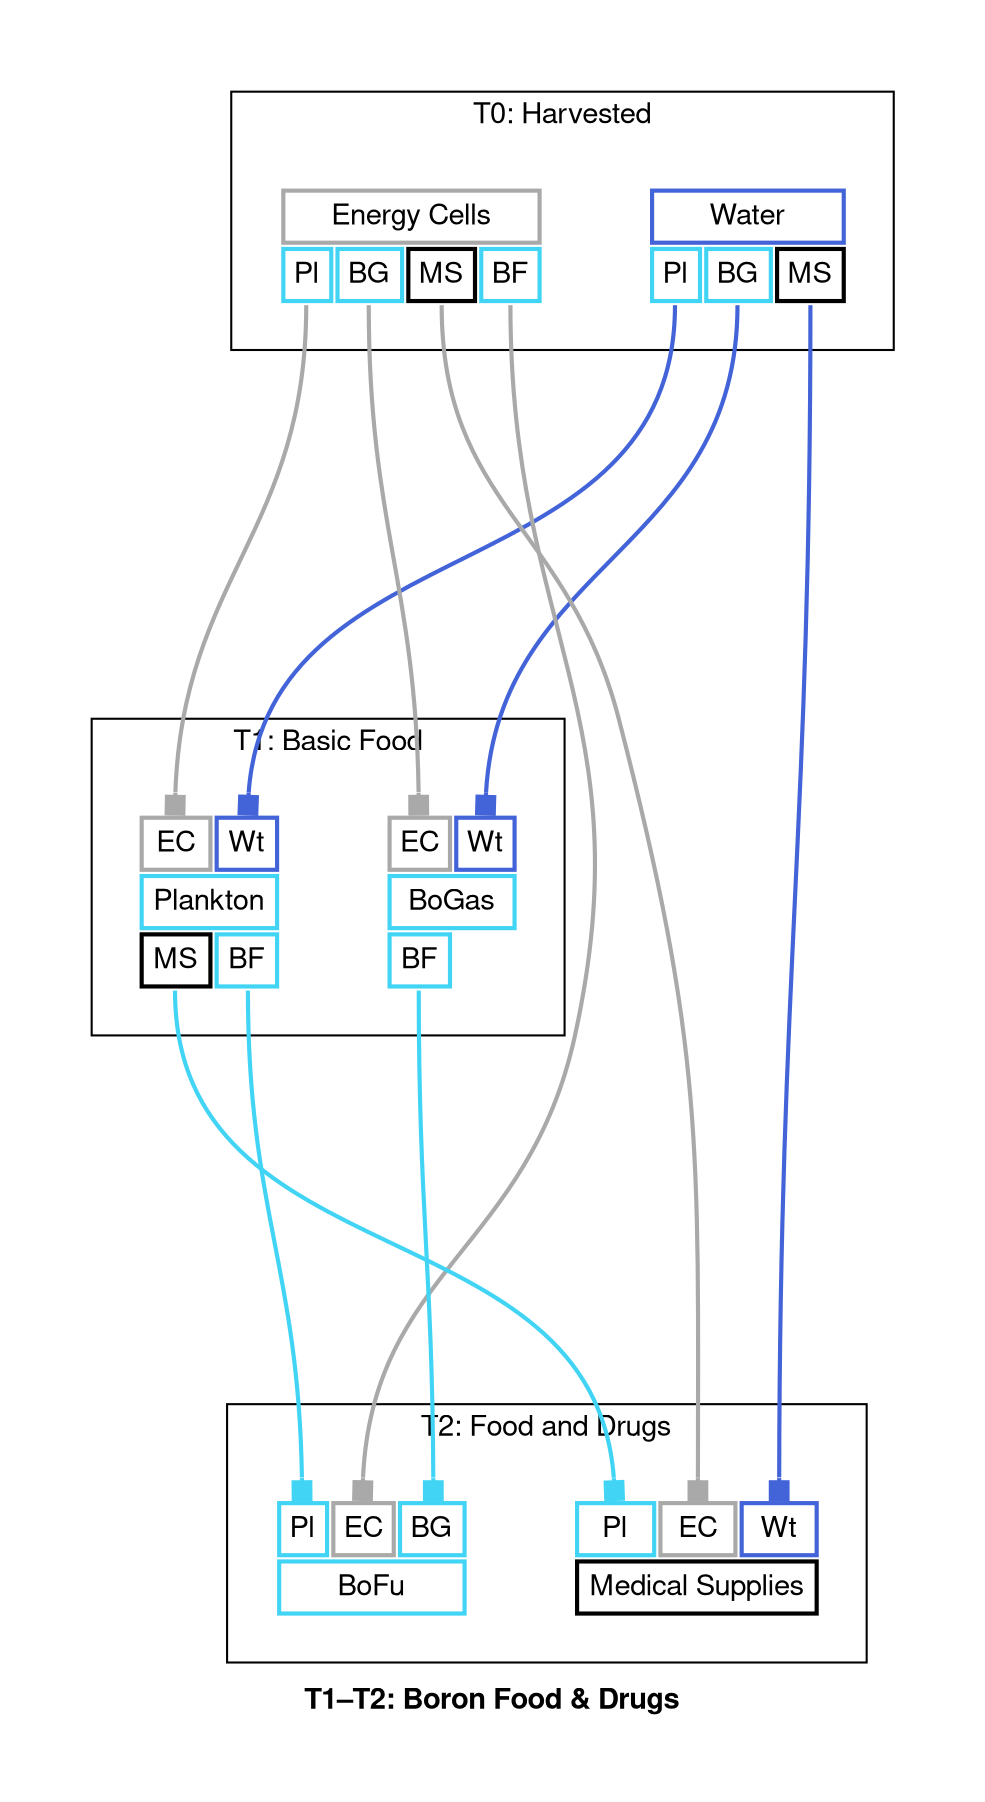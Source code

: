 digraph "X4 Economy" {
	edge [arrowType=normal]
	compound=true fontname="Helvetica,Arial,sans-serif"
	label=<<b>T1–T2: Boron Food &amp; Drugs</b>>
	graph [nodesep=0.3 pad=0.5 ranksep=3]
	node [color=slategray1 fontname="Helvetica,Arial,sans-serif" margin=0.2 penwidth=2.0 shape=plaintext]
	edge [arrowhead=normal arrowsize=1.0 fontname="Helvetica,Arial,sans-serif" headport=n penwidth=2.0 tailport=s]
	subgraph 0 {
		cluster=true label="T0: Harvested"
		water [label=<<table border="0" cellborder="2" cellpadding="4" cellspacing="1" fixedsize="false" id="water" port="output">
  
  <tr>
    <td align="text" bgcolor="white" color="#4363d8" colspan="3">Water</td>
  </tr>
  
    <tr>
      
        <td align="text" bgcolor="white" color="#42d4f4" port="plankton">Pl</td>
      
        <td align="text" bgcolor="white" color="#42d4f4" port="bogas">BG</td>
      
        <td align="text" bgcolor="white" color="#000000" port="medical_supplies">MS</td>
      
    </tr>
  
</table>>]
		energy_cells [label=<<table border="0" cellborder="2" cellpadding="4" cellspacing="1" fixedsize="false" id="energy_cells" port="output">
  
  <tr>
    <td align="text" bgcolor="white" color="#a9a9a9" colspan="4">Energy Cells</td>
  </tr>
  
    <tr>
      
        <td align="text" bgcolor="white" color="#42d4f4" port="plankton">Pl</td>
      
        <td align="text" bgcolor="white" color="#42d4f4" port="bogas">BG</td>
      
        <td align="text" bgcolor="white" color="#000000" port="medical_supplies">MS</td>
      
        <td align="text" bgcolor="white" color="#42d4f4" port="bofu">BF</td>
      
    </tr>
  
</table>>]
	}
	subgraph 1 {
		cluster=true label="T1: Basic Food"
		plankton [label=<<table border="0" cellborder="2" cellpadding="4" cellspacing="1" fixedsize="false" id="plankton" port="output">
  
    <tr>
      
        <td align="text" bgcolor="white" color="#a9a9a9" port="energy_cells">EC</td>
      
        <td align="text" bgcolor="white" color="#4363d8" port="water">Wt</td>
      
    </tr>
  
  <tr>
    <td align="text" bgcolor="white" color="#42d4f4" colspan="2">Plankton</td>
  </tr>
  
    <tr>
      
        <td align="text" bgcolor="white" color="#000000" port="medical_supplies">MS</td>
      
        <td align="text" bgcolor="white" color="#42d4f4" port="bofu">BF</td>
      
    </tr>
  
</table>>]
		bogas [label=<<table border="0" cellborder="2" cellpadding="4" cellspacing="1" fixedsize="false" id="bogas" port="output">
  
    <tr>
      
        <td align="text" bgcolor="white" color="#a9a9a9" port="energy_cells">EC</td>
      
        <td align="text" bgcolor="white" color="#4363d8" port="water">Wt</td>
      
    </tr>
  
  <tr>
    <td align="text" bgcolor="white" color="#42d4f4" colspan="2">BoGas</td>
  </tr>
  
    <tr>
      
        <td align="text" bgcolor="white" color="#42d4f4" port="bofu">BF</td>
      
    </tr>
  
</table>>]
	}
	subgraph 2 {
		cluster=true label="T2: Food and Drugs"
		medical_supplies [label=<<table border="0" cellborder="2" cellpadding="4" cellspacing="1" fixedsize="false" id="medical_supplies" port="output">
  
    <tr>
      
        <td align="text" bgcolor="white" color="#42d4f4" port="plankton">Pl</td>
      
        <td align="text" bgcolor="white" color="#a9a9a9" port="energy_cells">EC</td>
      
        <td align="text" bgcolor="white" color="#4363d8" port="water">Wt</td>
      
    </tr>
  
  <tr>
    <td align="text" bgcolor="white" color="#000000" colspan="3">Medical Supplies</td>
  </tr>
  
</table>>]
		bofu [label=<<table border="0" cellborder="2" cellpadding="4" cellspacing="1" fixedsize="false" id="bofu" port="output">
  
    <tr>
      
        <td align="text" bgcolor="white" color="#42d4f4" port="plankton">Pl</td>
      
        <td align="text" bgcolor="white" color="#a9a9a9" port="energy_cells">EC</td>
      
        <td align="text" bgcolor="white" color="#42d4f4" port="bogas">BG</td>
      
    </tr>
  
  <tr>
    <td align="text" bgcolor="white" color="#42d4f4" colspan="3">BoFu</td>
  </tr>
  
</table>>]
	}
	energy_cells:plankton:s -> plankton:energy_cells:n [arrowhead=box color="#a9a9a9" weight=1.0]
	water:plankton:s -> plankton:water:n [arrowhead=box color="#4363d8" weight=1.0]
	energy_cells:bogas:s -> bogas:energy_cells:n [arrowhead=box color="#a9a9a9" weight=1.0]
	water:bogas:s -> bogas:water:n [arrowhead=box color="#4363d8" weight=1.0]
	energy_cells:medical_supplies:s -> medical_supplies:energy_cells:n [arrowhead=box color="#a9a9a9" weight=1.0]
	plankton:medical_supplies:s -> medical_supplies:plankton:n [arrowhead=box color="#42d4f4" weight=1.0]
	water:medical_supplies:s -> medical_supplies:water:n [arrowhead=box color="#4363d8" weight=1.0]
	bogas:bofu:s -> bofu:bogas:n [arrowhead=box color="#42d4f4" weight=1.0]
	energy_cells:bofu:s -> bofu:energy_cells:n [arrowhead=box color="#a9a9a9" weight=1.0]
	plankton:bofu:s -> bofu:plankton:n [arrowhead=box color="#42d4f4" weight=1.0]
}
